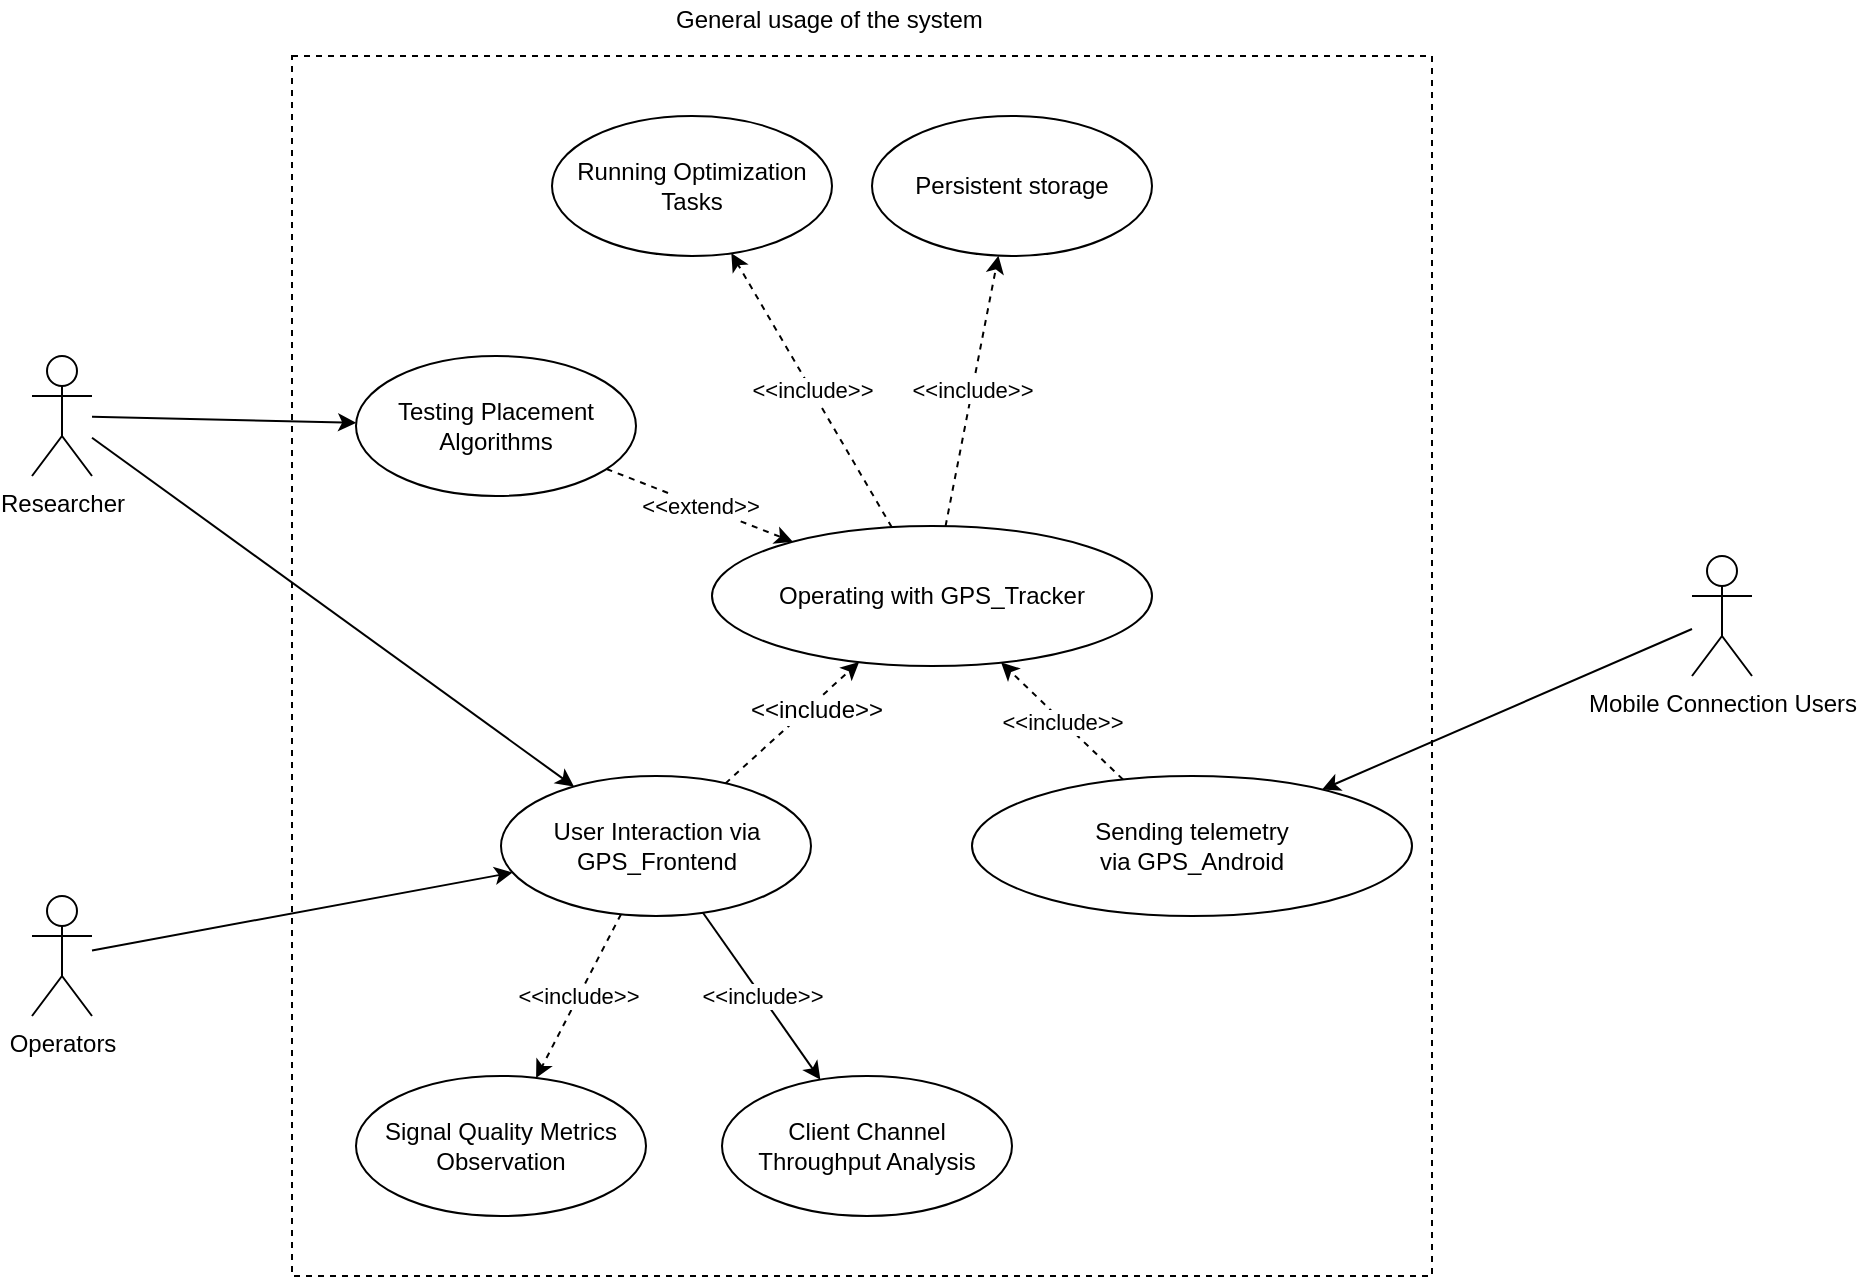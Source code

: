 <mxfile version="10.8.0" type="device"><diagram id="6Niwygkwujyya2U-U-Oa" name="Page-1"><mxGraphModel dx="1433" dy="847" grid="1" gridSize="10" guides="1" tooltips="1" connect="1" arrows="1" fold="1" page="1" pageScale="1" pageWidth="850" pageHeight="1100" math="0" shadow="0"><root><mxCell id="0"/><mxCell id="1" parent="0"/><mxCell id="MRHEm2Klsvhm_g1I-6Cg-40" value="" style="whiteSpace=wrap;html=1;fillColor=none;dashed=1;" vertex="1" parent="1"><mxGeometry x="180" y="50" width="570" height="610" as="geometry"/></mxCell><mxCell id="MRHEm2Klsvhm_g1I-6Cg-28" style="edgeStyle=none;rounded=0;orthogonalLoop=1;jettySize=auto;html=1;endArrow=classic;endFill=1;" edge="1" parent="1" source="MRHEm2Klsvhm_g1I-6Cg-1" target="MRHEm2Klsvhm_g1I-6Cg-5"><mxGeometry relative="1" as="geometry"/></mxCell><mxCell id="MRHEm2Klsvhm_g1I-6Cg-30" style="edgeStyle=none;rounded=0;orthogonalLoop=1;jettySize=auto;html=1;endArrow=classic;endFill=1;" edge="1" parent="1" source="MRHEm2Klsvhm_g1I-6Cg-1" target="MRHEm2Klsvhm_g1I-6Cg-10"><mxGeometry relative="1" as="geometry"/></mxCell><mxCell id="MRHEm2Klsvhm_g1I-6Cg-1" value="Researcher" style="shape=umlActor;verticalLabelPosition=bottom;labelBackgroundColor=#ffffff;verticalAlign=top;html=1;" vertex="1" parent="1"><mxGeometry x="50" y="200" width="30" height="60" as="geometry"/></mxCell><mxCell id="MRHEm2Klsvhm_g1I-6Cg-34" style="edgeStyle=none;rounded=0;orthogonalLoop=1;jettySize=auto;html=1;endArrow=classic;endFill=1;" edge="1" parent="1" source="MRHEm2Klsvhm_g1I-6Cg-2" target="MRHEm2Klsvhm_g1I-6Cg-7"><mxGeometry relative="1" as="geometry"/></mxCell><mxCell id="MRHEm2Klsvhm_g1I-6Cg-2" value="Mobile Connection Users" style="shape=umlActor;verticalLabelPosition=bottom;labelBackgroundColor=#ffffff;verticalAlign=top;html=1;" vertex="1" parent="1"><mxGeometry x="880" y="300" width="30" height="60" as="geometry"/></mxCell><mxCell id="MRHEm2Klsvhm_g1I-6Cg-31" style="edgeStyle=none;rounded=0;orthogonalLoop=1;jettySize=auto;html=1;endArrow=classic;endFill=1;" edge="1" parent="1" source="MRHEm2Klsvhm_g1I-6Cg-3" target="MRHEm2Klsvhm_g1I-6Cg-10"><mxGeometry relative="1" as="geometry"/></mxCell><mxCell id="MRHEm2Klsvhm_g1I-6Cg-3" value="Operators" style="shape=umlActor;verticalLabelPosition=bottom;labelBackgroundColor=#ffffff;verticalAlign=top;html=1;" vertex="1" parent="1"><mxGeometry x="50" y="470" width="30" height="60" as="geometry"/></mxCell><mxCell id="MRHEm2Klsvhm_g1I-6Cg-4" value="Running Optimization Tasks" style="ellipse;whiteSpace=wrap;html=1;" vertex="1" parent="1"><mxGeometry x="310" y="80" width="140" height="70" as="geometry"/></mxCell><mxCell id="MRHEm2Klsvhm_g1I-6Cg-27" value="&amp;lt;&amp;lt;extend&amp;gt;&amp;gt;" style="edgeStyle=none;rounded=0;orthogonalLoop=1;jettySize=auto;html=1;dashed=1;endArrow=classic;endFill=1;" edge="1" parent="1" source="MRHEm2Klsvhm_g1I-6Cg-5" target="MRHEm2Klsvhm_g1I-6Cg-8"><mxGeometry relative="1" as="geometry"/></mxCell><mxCell id="MRHEm2Klsvhm_g1I-6Cg-5" value="Testing Placement Algorithms" style="ellipse;whiteSpace=wrap;html=1;" vertex="1" parent="1"><mxGeometry x="212" y="200" width="140" height="70" as="geometry"/></mxCell><mxCell id="MRHEm2Klsvhm_g1I-6Cg-22" value="&amp;lt;&amp;lt;include&amp;gt;&amp;gt;" style="edgeStyle=none;rounded=0;orthogonalLoop=1;jettySize=auto;html=1;dashed=1;endArrow=classic;endFill=1;" edge="1" parent="1" source="MRHEm2Klsvhm_g1I-6Cg-7" target="MRHEm2Klsvhm_g1I-6Cg-8"><mxGeometry relative="1" as="geometry"/></mxCell><mxCell id="MRHEm2Klsvhm_g1I-6Cg-7" value="Sending telemetry &lt;br&gt;via GPS_Android" style="ellipse;whiteSpace=wrap;html=1;" vertex="1" parent="1"><mxGeometry x="520" y="410" width="220" height="70" as="geometry"/></mxCell><mxCell id="MRHEm2Klsvhm_g1I-6Cg-20" value="&amp;lt;&amp;lt;include&amp;gt;&amp;gt;" style="edgeStyle=none;rounded=0;orthogonalLoop=1;jettySize=auto;html=1;dashed=1;endArrow=classic;endFill=1;" edge="1" parent="1" source="MRHEm2Klsvhm_g1I-6Cg-8" target="MRHEm2Klsvhm_g1I-6Cg-4"><mxGeometry relative="1" as="geometry"/></mxCell><mxCell id="MRHEm2Klsvhm_g1I-6Cg-21" value="&amp;lt;&amp;lt;include&amp;gt;&amp;gt;" style="edgeStyle=none;rounded=0;orthogonalLoop=1;jettySize=auto;html=1;dashed=1;endArrow=classic;endFill=1;" edge="1" parent="1" source="MRHEm2Klsvhm_g1I-6Cg-8" target="MRHEm2Klsvhm_g1I-6Cg-9"><mxGeometry relative="1" as="geometry"/></mxCell><mxCell id="MRHEm2Klsvhm_g1I-6Cg-8" value="Operating with GPS_Tracker" style="ellipse;whiteSpace=wrap;html=1;" vertex="1" parent="1"><mxGeometry x="390" y="285" width="220" height="70" as="geometry"/></mxCell><mxCell id="MRHEm2Klsvhm_g1I-6Cg-9" value="Persistent storage" style="ellipse;whiteSpace=wrap;html=1;" vertex="1" parent="1"><mxGeometry x="470" y="80" width="140" height="70" as="geometry"/></mxCell><mxCell id="MRHEm2Klsvhm_g1I-6Cg-15" style="rounded=0;orthogonalLoop=1;jettySize=auto;html=1;dashed=1;endArrow=classic;endFill=1;" edge="1" parent="1" source="MRHEm2Klsvhm_g1I-6Cg-10" target="MRHEm2Klsvhm_g1I-6Cg-8"><mxGeometry relative="1" as="geometry"/></mxCell><mxCell id="MRHEm2Klsvhm_g1I-6Cg-16" value="&amp;lt;&amp;lt;include&amp;gt;&amp;gt;" style="text;html=1;resizable=0;points=[];align=center;verticalAlign=middle;labelBackgroundColor=#ffffff;" vertex="1" connectable="0" parent="MRHEm2Klsvhm_g1I-6Cg-15"><mxGeometry x="0.298" y="-3" relative="1" as="geometry"><mxPoint as="offset"/></mxGeometry></mxCell><mxCell id="MRHEm2Klsvhm_g1I-6Cg-17" value="&amp;lt;&amp;lt;include&amp;gt;&amp;gt;" style="edgeStyle=none;rounded=0;orthogonalLoop=1;jettySize=auto;html=1;dashed=1;endArrow=classic;endFill=1;" edge="1" parent="1" source="MRHEm2Klsvhm_g1I-6Cg-10" target="MRHEm2Klsvhm_g1I-6Cg-14"><mxGeometry relative="1" as="geometry"/></mxCell><mxCell id="MRHEm2Klsvhm_g1I-6Cg-36" value="&amp;lt;&amp;lt;include&amp;gt;&amp;gt;" style="edgeStyle=none;rounded=0;orthogonalLoop=1;jettySize=auto;html=1;endArrow=classic;endFill=1;" edge="1" parent="1" source="MRHEm2Klsvhm_g1I-6Cg-10" target="MRHEm2Klsvhm_g1I-6Cg-35"><mxGeometry relative="1" as="geometry"/></mxCell><mxCell id="MRHEm2Klsvhm_g1I-6Cg-10" value="User Interaction via GPS_Frontend" style="ellipse;whiteSpace=wrap;html=1;" vertex="1" parent="1"><mxGeometry x="284.5" y="410" width="155" height="70" as="geometry"/></mxCell><mxCell id="MRHEm2Klsvhm_g1I-6Cg-14" value="Signal Quality Metrics Observation" style="ellipse;whiteSpace=wrap;html=1;" vertex="1" parent="1"><mxGeometry x="212" y="560" width="145" height="70" as="geometry"/></mxCell><mxCell id="MRHEm2Klsvhm_g1I-6Cg-35" value="Client Channel Throughput Analysis" style="ellipse;whiteSpace=wrap;html=1;" vertex="1" parent="1"><mxGeometry x="395" y="560" width="145" height="70" as="geometry"/></mxCell><mxCell id="MRHEm2Klsvhm_g1I-6Cg-41" value="General usage of the system" style="text;html=1;resizable=0;points=[];autosize=1;align=left;verticalAlign=top;spacingTop=-4;" vertex="1" parent="1"><mxGeometry x="370" y="22" width="170" height="20" as="geometry"/></mxCell></root></mxGraphModel></diagram></mxfile>